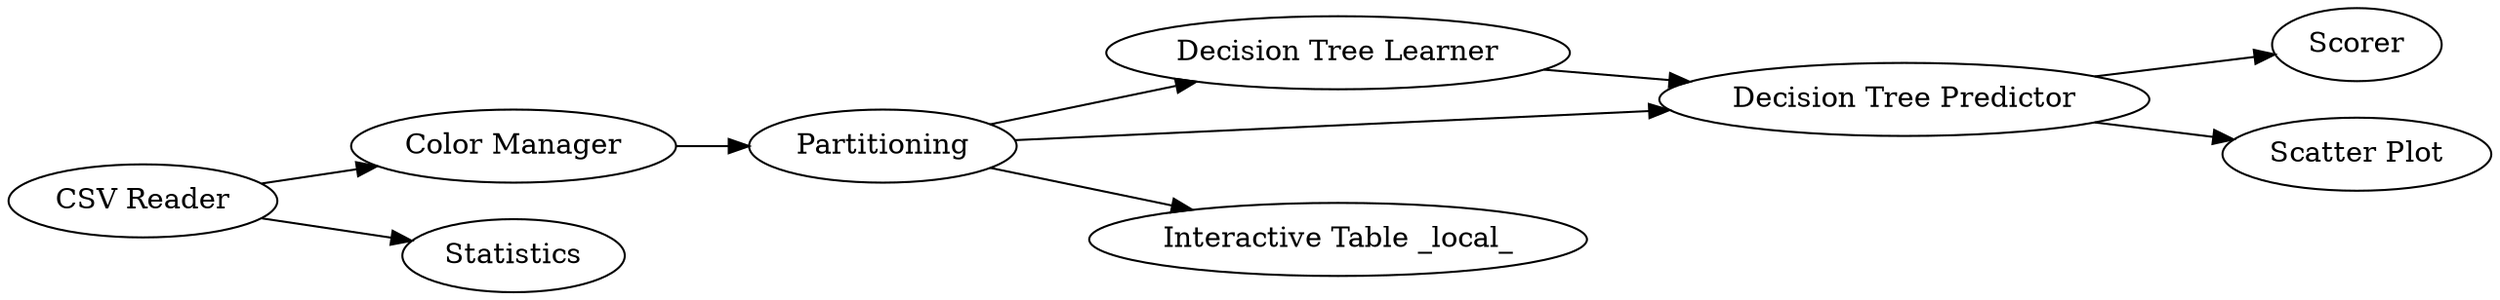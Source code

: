digraph {
	4 -> 5
	3 -> 7
	1 -> 2
	3 -> 4
	3 -> 5
	5 -> 6
	5 -> 10
	1 -> 9
	2 -> 3
	5 [label="Decision Tree Predictor"]
	1 [label="CSV Reader"]
	7 [label="Interactive Table _local_"]
	9 [label=Statistics]
	4 [label="Decision Tree Learner"]
	6 [label=Scorer]
	3 [label=Partitioning]
	2 [label="Color Manager"]
	10 [label="Scatter Plot"]
	rankdir=LR
}
